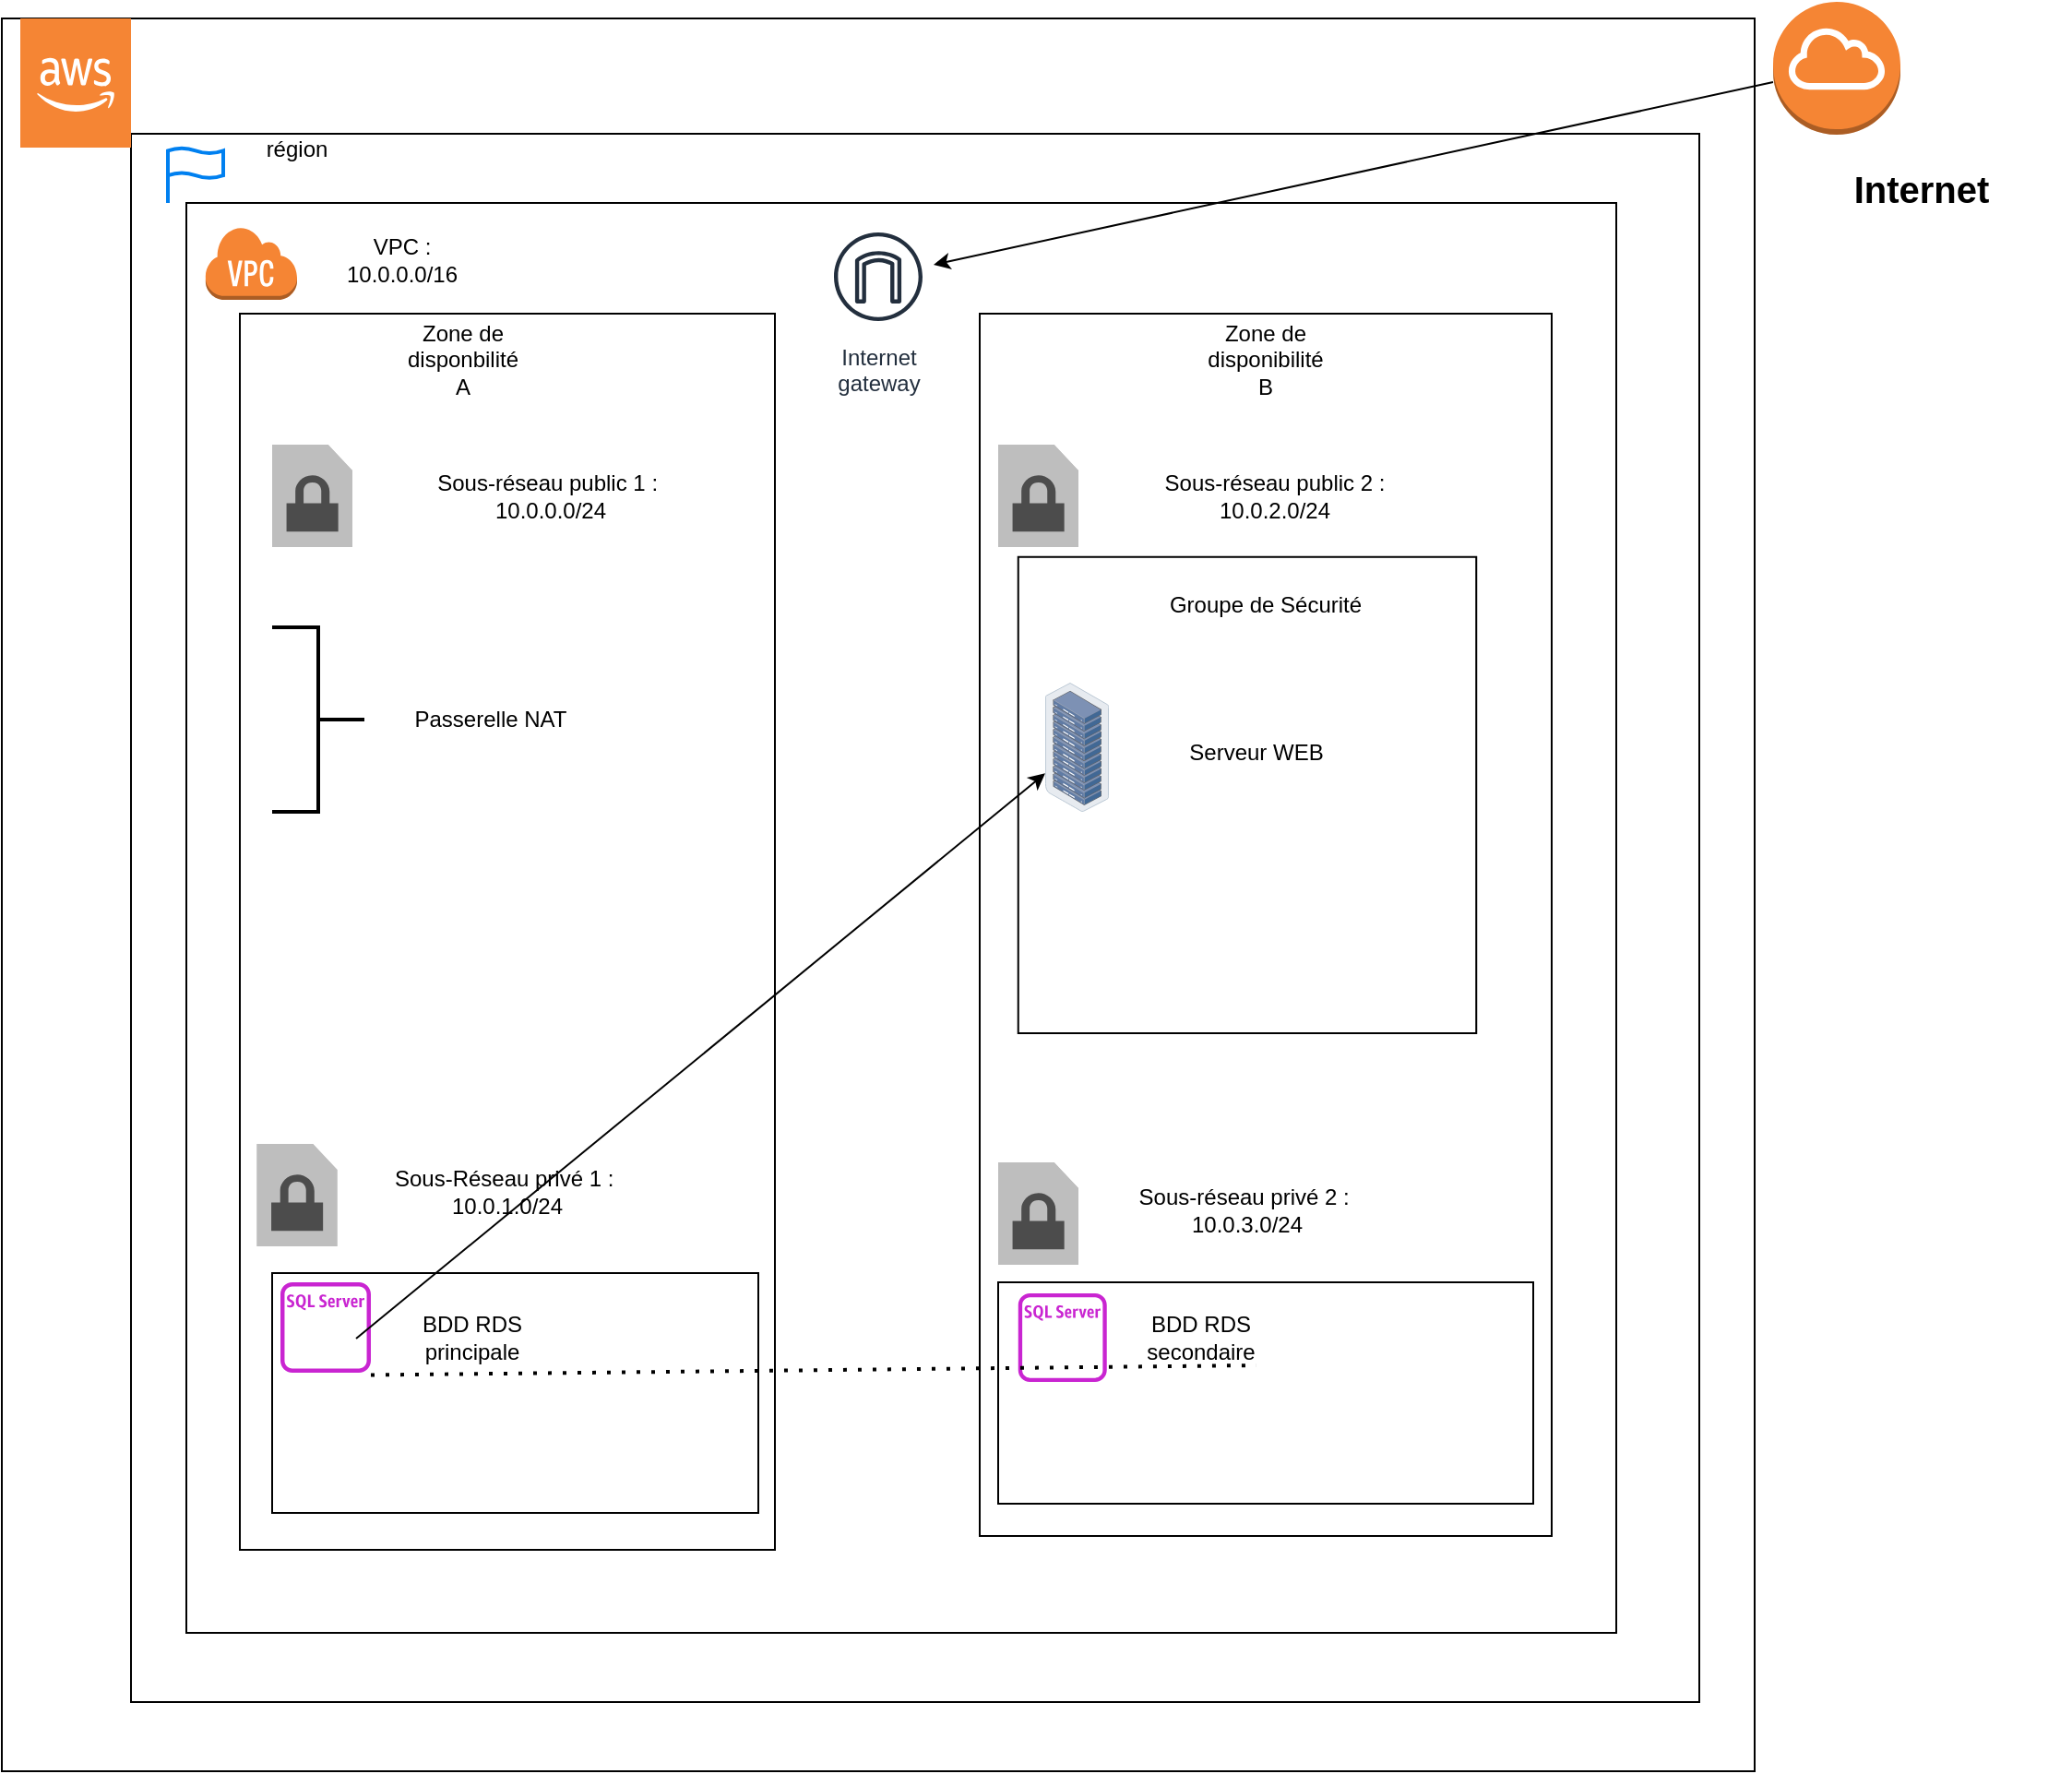 <mxfile version="24.2.2" type="device" pages="2">
  <diagram name="Page-1" id="8yB1qBn-bTCC3covkLp8">
    <mxGraphModel dx="1687" dy="868" grid="1" gridSize="10" guides="1" tooltips="1" connect="1" arrows="1" fold="1" page="1" pageScale="1" pageWidth="827" pageHeight="1169" math="0" shadow="0">
      <root>
        <mxCell id="0" />
        <mxCell id="1" parent="0" />
        <mxCell id="gNoT1ACklt2IA1ysmIPT-1" value="" style="whiteSpace=wrap;html=1;aspect=fixed;strokeColor=default;" vertex="1" parent="1">
          <mxGeometry x="60" y="30" width="950" height="950" as="geometry" />
        </mxCell>
        <mxCell id="gNoT1ACklt2IA1ysmIPT-2" value="" style="whiteSpace=wrap;html=1;aspect=fixed;" vertex="1" parent="1">
          <mxGeometry x="130" y="92.5" width="850" height="850" as="geometry" />
        </mxCell>
        <mxCell id="gNoT1ACklt2IA1ysmIPT-3" value="" style="whiteSpace=wrap;html=1;aspect=fixed;" vertex="1" parent="1">
          <mxGeometry x="160" y="130" width="775" height="775" as="geometry" />
        </mxCell>
        <mxCell id="gNoT1ACklt2IA1ysmIPT-5" value="" style="outlineConnect=0;dashed=0;verticalLabelPosition=bottom;verticalAlign=top;align=center;html=1;shape=mxgraph.aws3.cloud_2;fillColor=#F58534;gradientColor=none;" vertex="1" parent="1">
          <mxGeometry x="70" y="30" width="60" height="70" as="geometry" />
        </mxCell>
        <mxCell id="gNoT1ACklt2IA1ysmIPT-6" value="" style="html=1;verticalLabelPosition=bottom;align=center;labelBackgroundColor=#ffffff;verticalAlign=top;strokeWidth=2;strokeColor=#0080F0;shadow=0;dashed=0;shape=mxgraph.ios7.icons.flag;" vertex="1" parent="1">
          <mxGeometry x="150" y="100" width="30" height="30" as="geometry" />
        </mxCell>
        <mxCell id="Yg_Zv44j3oIu4mmAZqHC-2" value="région&lt;div&gt;&lt;br&gt;&lt;/div&gt;" style="text;strokeColor=none;align=center;fillColor=none;html=1;verticalAlign=middle;whiteSpace=wrap;rounded=0;" vertex="1" parent="1">
          <mxGeometry x="190" y="92.5" width="60" height="30" as="geometry" />
        </mxCell>
        <mxCell id="Yg_Zv44j3oIu4mmAZqHC-3" value="" style="rounded=0;whiteSpace=wrap;html=1;" vertex="1" parent="1">
          <mxGeometry x="189" y="190" width="290" height="670" as="geometry" />
        </mxCell>
        <mxCell id="Yg_Zv44j3oIu4mmAZqHC-4" value="" style="rounded=0;whiteSpace=wrap;html=1;" vertex="1" parent="1">
          <mxGeometry x="590" y="190" width="310" height="662.5" as="geometry" />
        </mxCell>
        <mxCell id="Yg_Zv44j3oIu4mmAZqHC-5" value="Zone de disponbilité A" style="text;strokeColor=none;align=center;fillColor=none;html=1;verticalAlign=middle;whiteSpace=wrap;rounded=0;" vertex="1" parent="1">
          <mxGeometry x="280" y="200" width="60" height="30" as="geometry" />
        </mxCell>
        <mxCell id="Yg_Zv44j3oIu4mmAZqHC-6" value="Zone de disponibilité B" style="text;strokeColor=none;align=center;fillColor=none;html=1;verticalAlign=middle;whiteSpace=wrap;rounded=0;" vertex="1" parent="1">
          <mxGeometry x="715" y="200" width="60" height="30" as="geometry" />
        </mxCell>
        <mxCell id="Yg_Zv44j3oIu4mmAZqHC-7" value="" style="outlineConnect=0;dashed=0;verticalLabelPosition=bottom;verticalAlign=top;align=center;html=1;shape=mxgraph.aws3.virtual_private_cloud;fillColor=#F58534;gradientColor=none;" vertex="1" parent="1">
          <mxGeometry x="170" y="142.5" width="50" height="40" as="geometry" />
        </mxCell>
        <mxCell id="Yg_Zv44j3oIu4mmAZqHC-8" value="" style="outlineConnect=0;dashed=0;verticalLabelPosition=bottom;verticalAlign=top;align=center;html=1;shape=mxgraph.aws3.encrypted_data;fillColor=#7D7C7C;gradientColor=none;" vertex="1" parent="1">
          <mxGeometry x="206.5" y="261" width="43.5" height="55.5" as="geometry" />
        </mxCell>
        <mxCell id="Yg_Zv44j3oIu4mmAZqHC-9" value="" style="outlineConnect=0;dashed=0;verticalLabelPosition=bottom;verticalAlign=top;align=center;html=1;shape=mxgraph.aws3.encrypted_data;fillColor=#7D7C7C;gradientColor=none;" vertex="1" parent="1">
          <mxGeometry x="600" y="261" width="43.5" height="55.5" as="geometry" />
        </mxCell>
        <mxCell id="Yg_Zv44j3oIu4mmAZqHC-11" value="" style="outlineConnect=0;dashed=0;verticalLabelPosition=bottom;verticalAlign=top;align=center;html=1;shape=mxgraph.aws3.encrypted_data;fillColor=#7D7C7C;gradientColor=none;" vertex="1" parent="1">
          <mxGeometry x="198.25" y="640" width="43.5" height="55.5" as="geometry" />
        </mxCell>
        <mxCell id="Yg_Zv44j3oIu4mmAZqHC-12" value="" style="outlineConnect=0;dashed=0;verticalLabelPosition=bottom;verticalAlign=top;align=center;html=1;shape=mxgraph.aws3.encrypted_data;fillColor=#7D7C7C;gradientColor=none;" vertex="1" parent="1">
          <mxGeometry x="600" y="650" width="43.5" height="55.5" as="geometry" />
        </mxCell>
        <mxCell id="Yg_Zv44j3oIu4mmAZqHC-13" value="" style="strokeWidth=2;html=1;shape=mxgraph.flowchart.annotation_2;align=left;labelPosition=right;pointerEvents=1;direction=west;fillColor=#000000;" vertex="1" parent="1">
          <mxGeometry x="206.5" y="360" width="50" height="100" as="geometry" />
        </mxCell>
        <mxCell id="Yg_Zv44j3oIu4mmAZqHC-15" value="" style="rounded=0;whiteSpace=wrap;html=1;" vertex="1" parent="1">
          <mxGeometry x="206.5" y="710" width="263.5" height="130" as="geometry" />
        </mxCell>
        <mxCell id="Yg_Zv44j3oIu4mmAZqHC-16" value="" style="rounded=0;whiteSpace=wrap;html=1;" vertex="1" parent="1">
          <mxGeometry x="600" y="715" width="290" height="120" as="geometry" />
        </mxCell>
        <mxCell id="Yg_Zv44j3oIu4mmAZqHC-17" value="" style="rounded=0;whiteSpace=wrap;html=1;" vertex="1" parent="1">
          <mxGeometry x="610.87" y="321.88" width="248.25" height="258.12" as="geometry" />
        </mxCell>
        <mxCell id="Yg_Zv44j3oIu4mmAZqHC-18" value="" style="outlineConnect=0;dashed=0;verticalLabelPosition=bottom;verticalAlign=top;align=center;html=1;shape=mxgraph.aws3.internet_gateway;fillColor=#F58534;gradientColor=none;" vertex="1" parent="1">
          <mxGeometry x="1020" y="21" width="69" height="72" as="geometry" />
        </mxCell>
        <mxCell id="Yg_Zv44j3oIu4mmAZqHC-19" value="Internet&#xa;gateway" style="sketch=0;outlineConnect=0;fontColor=#232F3E;gradientColor=none;strokeColor=#232F3E;fillColor=#ffffff;dashed=0;verticalLabelPosition=bottom;verticalAlign=top;align=center;html=1;fontSize=12;fontStyle=0;aspect=fixed;shape=mxgraph.aws4.resourceIcon;resIcon=mxgraph.aws4.internet_gateway;" vertex="1" parent="1">
          <mxGeometry x="505" y="140" width="60" height="60" as="geometry" />
        </mxCell>
        <mxCell id="Yg_Zv44j3oIu4mmAZqHC-20" value="VPC : 10.0.0.0/16" style="text;strokeColor=none;align=center;fillColor=none;html=1;verticalAlign=middle;whiteSpace=wrap;rounded=0;" vertex="1" parent="1">
          <mxGeometry x="234" y="142.5" width="86" height="37.5" as="geometry" />
        </mxCell>
        <mxCell id="Yg_Zv44j3oIu4mmAZqHC-21" value="Sous-réseau public 1 :&amp;nbsp;&lt;div&gt;10.0.0.0/24&lt;/div&gt;" style="text;strokeColor=none;align=center;fillColor=none;html=1;verticalAlign=middle;whiteSpace=wrap;rounded=0;" vertex="1" parent="1">
          <mxGeometry x="280" y="255.63" width="155" height="66.25" as="geometry" />
        </mxCell>
        <mxCell id="Yg_Zv44j3oIu4mmAZqHC-22" value="Sous-réseau public 2 : 10.0.2.0/24" style="text;strokeColor=none;align=center;fillColor=none;html=1;verticalAlign=middle;whiteSpace=wrap;rounded=0;" vertex="1" parent="1">
          <mxGeometry x="680" y="263.76" width="140" height="50" as="geometry" />
        </mxCell>
        <mxCell id="Yg_Zv44j3oIu4mmAZqHC-24" value="Groupe de Sécurité&lt;div&gt;&lt;br&gt;&lt;/div&gt;" style="text;strokeColor=none;align=center;fillColor=none;html=1;verticalAlign=middle;whiteSpace=wrap;rounded=0;" vertex="1" parent="1">
          <mxGeometry x="690" y="340" width="110" height="30" as="geometry" />
        </mxCell>
        <mxCell id="Yg_Zv44j3oIu4mmAZqHC-25" value="" style="sketch=0;outlineConnect=0;fontColor=#232F3E;gradientColor=none;fillColor=#C925D1;strokeColor=none;dashed=0;verticalLabelPosition=bottom;verticalAlign=top;align=center;html=1;fontSize=12;fontStyle=0;aspect=fixed;pointerEvents=1;shape=mxgraph.aws4.rds_sql_server_instance_alt;" vertex="1" parent="1">
          <mxGeometry x="610.87" y="721" width="48" height="48" as="geometry" />
        </mxCell>
        <mxCell id="Yg_Zv44j3oIu4mmAZqHC-26" value="" style="image;points=[];aspect=fixed;html=1;align=center;shadow=0;dashed=0;image=img/lib/allied_telesis/storage/Datacenter_Server_Rack.svg;" vertex="1" parent="1">
          <mxGeometry x="625.47" y="390" width="34.53" height="70" as="geometry" />
        </mxCell>
        <mxCell id="Yg_Zv44j3oIu4mmAZqHC-27" value="" style="sketch=0;outlineConnect=0;fontColor=#232F3E;gradientColor=none;fillColor=#C925D1;strokeColor=none;dashed=0;verticalLabelPosition=bottom;verticalAlign=top;align=center;html=1;fontSize=12;fontStyle=0;aspect=fixed;pointerEvents=1;shape=mxgraph.aws4.rds_sql_server_instance_alt;" vertex="1" parent="1">
          <mxGeometry x="211" y="715" width="49" height="49" as="geometry" />
        </mxCell>
        <mxCell id="Yg_Zv44j3oIu4mmAZqHC-31" value="Sous-Réseau privé 1 :&amp;nbsp;&lt;div&gt;10.0.1.0/24&lt;/div&gt;" style="text;strokeColor=none;align=center;fillColor=none;html=1;verticalAlign=middle;whiteSpace=wrap;rounded=0;" vertex="1" parent="1">
          <mxGeometry x="269" y="635.5" width="130" height="60" as="geometry" />
        </mxCell>
        <mxCell id="Yg_Zv44j3oIu4mmAZqHC-32" value="Sous-réseau privé 2 :&amp;nbsp;&lt;div&gt;10.0.3.0/24&lt;/div&gt;" style="text;strokeColor=none;align=center;fillColor=none;html=1;verticalAlign=middle;whiteSpace=wrap;rounded=0;" vertex="1" parent="1">
          <mxGeometry x="674.99" y="655.5" width="120" height="40" as="geometry" />
        </mxCell>
        <mxCell id="Yg_Zv44j3oIu4mmAZqHC-33" value="Passerelle NAT" style="text;strokeColor=none;align=center;fillColor=none;html=1;verticalAlign=middle;whiteSpace=wrap;rounded=0;" vertex="1" parent="1">
          <mxGeometry x="280" y="380" width="90" height="60" as="geometry" />
        </mxCell>
        <mxCell id="Yg_Zv44j3oIu4mmAZqHC-34" value="BDD RDS principale" style="text;strokeColor=none;align=center;fillColor=none;html=1;verticalAlign=middle;whiteSpace=wrap;rounded=0;" vertex="1" parent="1">
          <mxGeometry x="260" y="724.75" width="110" height="40.5" as="geometry" />
        </mxCell>
        <mxCell id="Yg_Zv44j3oIu4mmAZqHC-35" value="BDD RDS secondaire" style="text;strokeColor=none;align=center;fillColor=none;html=1;verticalAlign=middle;whiteSpace=wrap;rounded=0;" vertex="1" parent="1">
          <mxGeometry x="680" y="730" width="60" height="30" as="geometry" />
        </mxCell>
        <mxCell id="Yg_Zv44j3oIu4mmAZqHC-36" value="" style="endArrow=none;dashed=1;html=1;dashPattern=1 3;strokeWidth=2;rounded=0;exitX=0;exitY=1;exitDx=0;exitDy=0;entryX=1;entryY=1;entryDx=0;entryDy=0;" edge="1" parent="1" source="Yg_Zv44j3oIu4mmAZqHC-34" target="Yg_Zv44j3oIu4mmAZqHC-35">
          <mxGeometry width="50" height="50" relative="1" as="geometry">
            <mxPoint x="610" y="810" as="sourcePoint" />
            <mxPoint x="660" y="760" as="targetPoint" />
          </mxGeometry>
        </mxCell>
        <mxCell id="Yg_Zv44j3oIu4mmAZqHC-37" value="" style="endArrow=classic;html=1;rounded=0;" edge="1" parent="1" target="Yg_Zv44j3oIu4mmAZqHC-26">
          <mxGeometry width="50" height="50" relative="1" as="geometry">
            <mxPoint x="252" y="745.5" as="sourcePoint" />
            <mxPoint x="302" y="695.5" as="targetPoint" />
          </mxGeometry>
        </mxCell>
        <mxCell id="Yg_Zv44j3oIu4mmAZqHC-38" value="Serveur WEB&lt;div&gt;&lt;br&gt;&lt;/div&gt;" style="text;strokeColor=none;align=center;fillColor=none;html=1;verticalAlign=middle;whiteSpace=wrap;rounded=0;" vertex="1" parent="1">
          <mxGeometry x="690" y="410" width="100" height="50" as="geometry" />
        </mxCell>
        <mxCell id="Yg_Zv44j3oIu4mmAZqHC-39" value="Internet&lt;div style=&quot;font-size: 20px;&quot;&gt;&lt;br style=&quot;font-size: 20px;&quot;&gt;&lt;/div&gt;" style="text;strokeColor=none;align=center;fillColor=none;html=1;verticalAlign=middle;whiteSpace=wrap;rounded=0;fontStyle=1;fontSize=20;" vertex="1" parent="1">
          <mxGeometry x="1020" y="100" width="161" height="67" as="geometry" />
        </mxCell>
        <mxCell id="Yg_Zv44j3oIu4mmAZqHC-45" value="" style="endArrow=classic;html=1;rounded=0;" edge="1" parent="1" source="Yg_Zv44j3oIu4mmAZqHC-18" target="Yg_Zv44j3oIu4mmAZqHC-19">
          <mxGeometry width="50" height="50" relative="1" as="geometry">
            <mxPoint x="1170" y="230" as="sourcePoint" />
            <mxPoint x="1030" y="430" as="targetPoint" />
          </mxGeometry>
        </mxCell>
      </root>
    </mxGraphModel>
  </diagram>
  <diagram id="1oy70AOQGUpsgAiK76NV" name="Page-2">
    <mxGraphModel dx="1434" dy="738" grid="1" gridSize="10" guides="1" tooltips="1" connect="1" arrows="1" fold="1" page="1" pageScale="1" pageWidth="827" pageHeight="1169" math="0" shadow="0">
      <root>
        <mxCell id="0" />
        <mxCell id="1" parent="0" />
      </root>
    </mxGraphModel>
  </diagram>
</mxfile>
